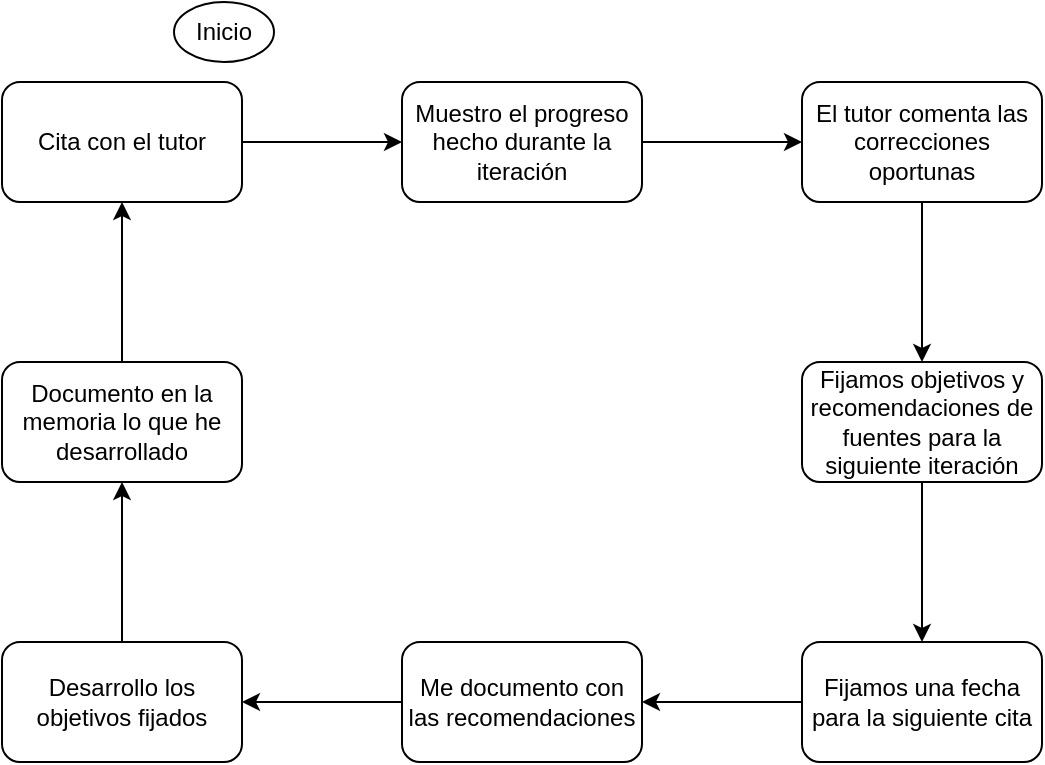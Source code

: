 <mxfile version="14.6.6" type="device"><diagram id="f4GZGgyw8v3q6fj3-zNu" name="Page-1"><mxGraphModel dx="1422" dy="799" grid="1" gridSize="10" guides="1" tooltips="1" connect="1" arrows="1" fold="1" page="1" pageScale="1" pageWidth="827" pageHeight="1169" math="0" shadow="0"><root><mxCell id="0"/><mxCell id="1" parent="0"/><mxCell id="PUDLaq_V1OYigZgSFUB4-3" value="" style="edgeStyle=orthogonalEdgeStyle;rounded=0;orthogonalLoop=1;jettySize=auto;html=1;" edge="1" parent="1" source="PUDLaq_V1OYigZgSFUB4-1" target="PUDLaq_V1OYigZgSFUB4-2"><mxGeometry relative="1" as="geometry"/></mxCell><mxCell id="PUDLaq_V1OYigZgSFUB4-1" value="Cita con el tutor" style="rounded=1;whiteSpace=wrap;html=1;" vertex="1" parent="1"><mxGeometry x="94" y="70" width="120" height="60" as="geometry"/></mxCell><mxCell id="PUDLaq_V1OYigZgSFUB4-5" value="" style="edgeStyle=orthogonalEdgeStyle;rounded=0;orthogonalLoop=1;jettySize=auto;html=1;" edge="1" parent="1" source="PUDLaq_V1OYigZgSFUB4-2" target="PUDLaq_V1OYigZgSFUB4-4"><mxGeometry relative="1" as="geometry"/></mxCell><mxCell id="PUDLaq_V1OYigZgSFUB4-2" value="Muestro el progreso hecho durante la iteración" style="rounded=1;whiteSpace=wrap;html=1;" vertex="1" parent="1"><mxGeometry x="294" y="70" width="120" height="60" as="geometry"/></mxCell><mxCell id="PUDLaq_V1OYigZgSFUB4-7" value="" style="edgeStyle=orthogonalEdgeStyle;rounded=0;orthogonalLoop=1;jettySize=auto;html=1;" edge="1" parent="1" source="PUDLaq_V1OYigZgSFUB4-4" target="PUDLaq_V1OYigZgSFUB4-6"><mxGeometry relative="1" as="geometry"/></mxCell><mxCell id="PUDLaq_V1OYigZgSFUB4-4" value="El tutor comenta las correcciones oportunas" style="whiteSpace=wrap;html=1;rounded=1;" vertex="1" parent="1"><mxGeometry x="494" y="70" width="120" height="60" as="geometry"/></mxCell><mxCell id="PUDLaq_V1OYigZgSFUB4-9" value="" style="edgeStyle=orthogonalEdgeStyle;rounded=0;orthogonalLoop=1;jettySize=auto;html=1;" edge="1" parent="1" source="PUDLaq_V1OYigZgSFUB4-6" target="PUDLaq_V1OYigZgSFUB4-8"><mxGeometry relative="1" as="geometry"/></mxCell><mxCell id="PUDLaq_V1OYigZgSFUB4-6" value="Fijamos objetivos y recomendaciones de fuentes para la siguiente iteración" style="whiteSpace=wrap;html=1;rounded=1;" vertex="1" parent="1"><mxGeometry x="494" y="210" width="120" height="60" as="geometry"/></mxCell><mxCell id="PUDLaq_V1OYigZgSFUB4-11" value="" style="edgeStyle=orthogonalEdgeStyle;rounded=0;orthogonalLoop=1;jettySize=auto;html=1;" edge="1" parent="1" source="PUDLaq_V1OYigZgSFUB4-8" target="PUDLaq_V1OYigZgSFUB4-10"><mxGeometry relative="1" as="geometry"/></mxCell><mxCell id="PUDLaq_V1OYigZgSFUB4-8" value="Fijamos una fecha para la siguiente cita" style="whiteSpace=wrap;html=1;rounded=1;" vertex="1" parent="1"><mxGeometry x="494" y="350" width="120" height="60" as="geometry"/></mxCell><mxCell id="PUDLaq_V1OYigZgSFUB4-13" value="" style="edgeStyle=orthogonalEdgeStyle;rounded=0;orthogonalLoop=1;jettySize=auto;html=1;" edge="1" parent="1" source="PUDLaq_V1OYigZgSFUB4-10" target="PUDLaq_V1OYigZgSFUB4-12"><mxGeometry relative="1" as="geometry"/></mxCell><mxCell id="PUDLaq_V1OYigZgSFUB4-10" value="Me documento con las recomendaciones" style="whiteSpace=wrap;html=1;rounded=1;" vertex="1" parent="1"><mxGeometry x="294" y="350" width="120" height="60" as="geometry"/></mxCell><mxCell id="PUDLaq_V1OYigZgSFUB4-15" value="" style="edgeStyle=orthogonalEdgeStyle;rounded=0;orthogonalLoop=1;jettySize=auto;html=1;" edge="1" parent="1" source="PUDLaq_V1OYigZgSFUB4-12" target="PUDLaq_V1OYigZgSFUB4-14"><mxGeometry relative="1" as="geometry"/></mxCell><mxCell id="PUDLaq_V1OYigZgSFUB4-12" value="Desarrollo los objetivos fijados" style="whiteSpace=wrap;html=1;rounded=1;" vertex="1" parent="1"><mxGeometry x="94" y="350" width="120" height="60" as="geometry"/></mxCell><mxCell id="PUDLaq_V1OYigZgSFUB4-16" value="" style="edgeStyle=orthogonalEdgeStyle;rounded=0;orthogonalLoop=1;jettySize=auto;html=1;" edge="1" parent="1" source="PUDLaq_V1OYigZgSFUB4-14" target="PUDLaq_V1OYigZgSFUB4-1"><mxGeometry relative="1" as="geometry"/></mxCell><mxCell id="PUDLaq_V1OYigZgSFUB4-14" value="Documento en la memoria lo que he desarrollado" style="whiteSpace=wrap;html=1;rounded=1;" vertex="1" parent="1"><mxGeometry x="94" y="210" width="120" height="60" as="geometry"/></mxCell><mxCell id="PUDLaq_V1OYigZgSFUB4-18" value="Inicio" style="ellipse;whiteSpace=wrap;html=1;" vertex="1" parent="1"><mxGeometry x="180" y="30" width="50" height="30" as="geometry"/></mxCell></root></mxGraphModel></diagram></mxfile>
